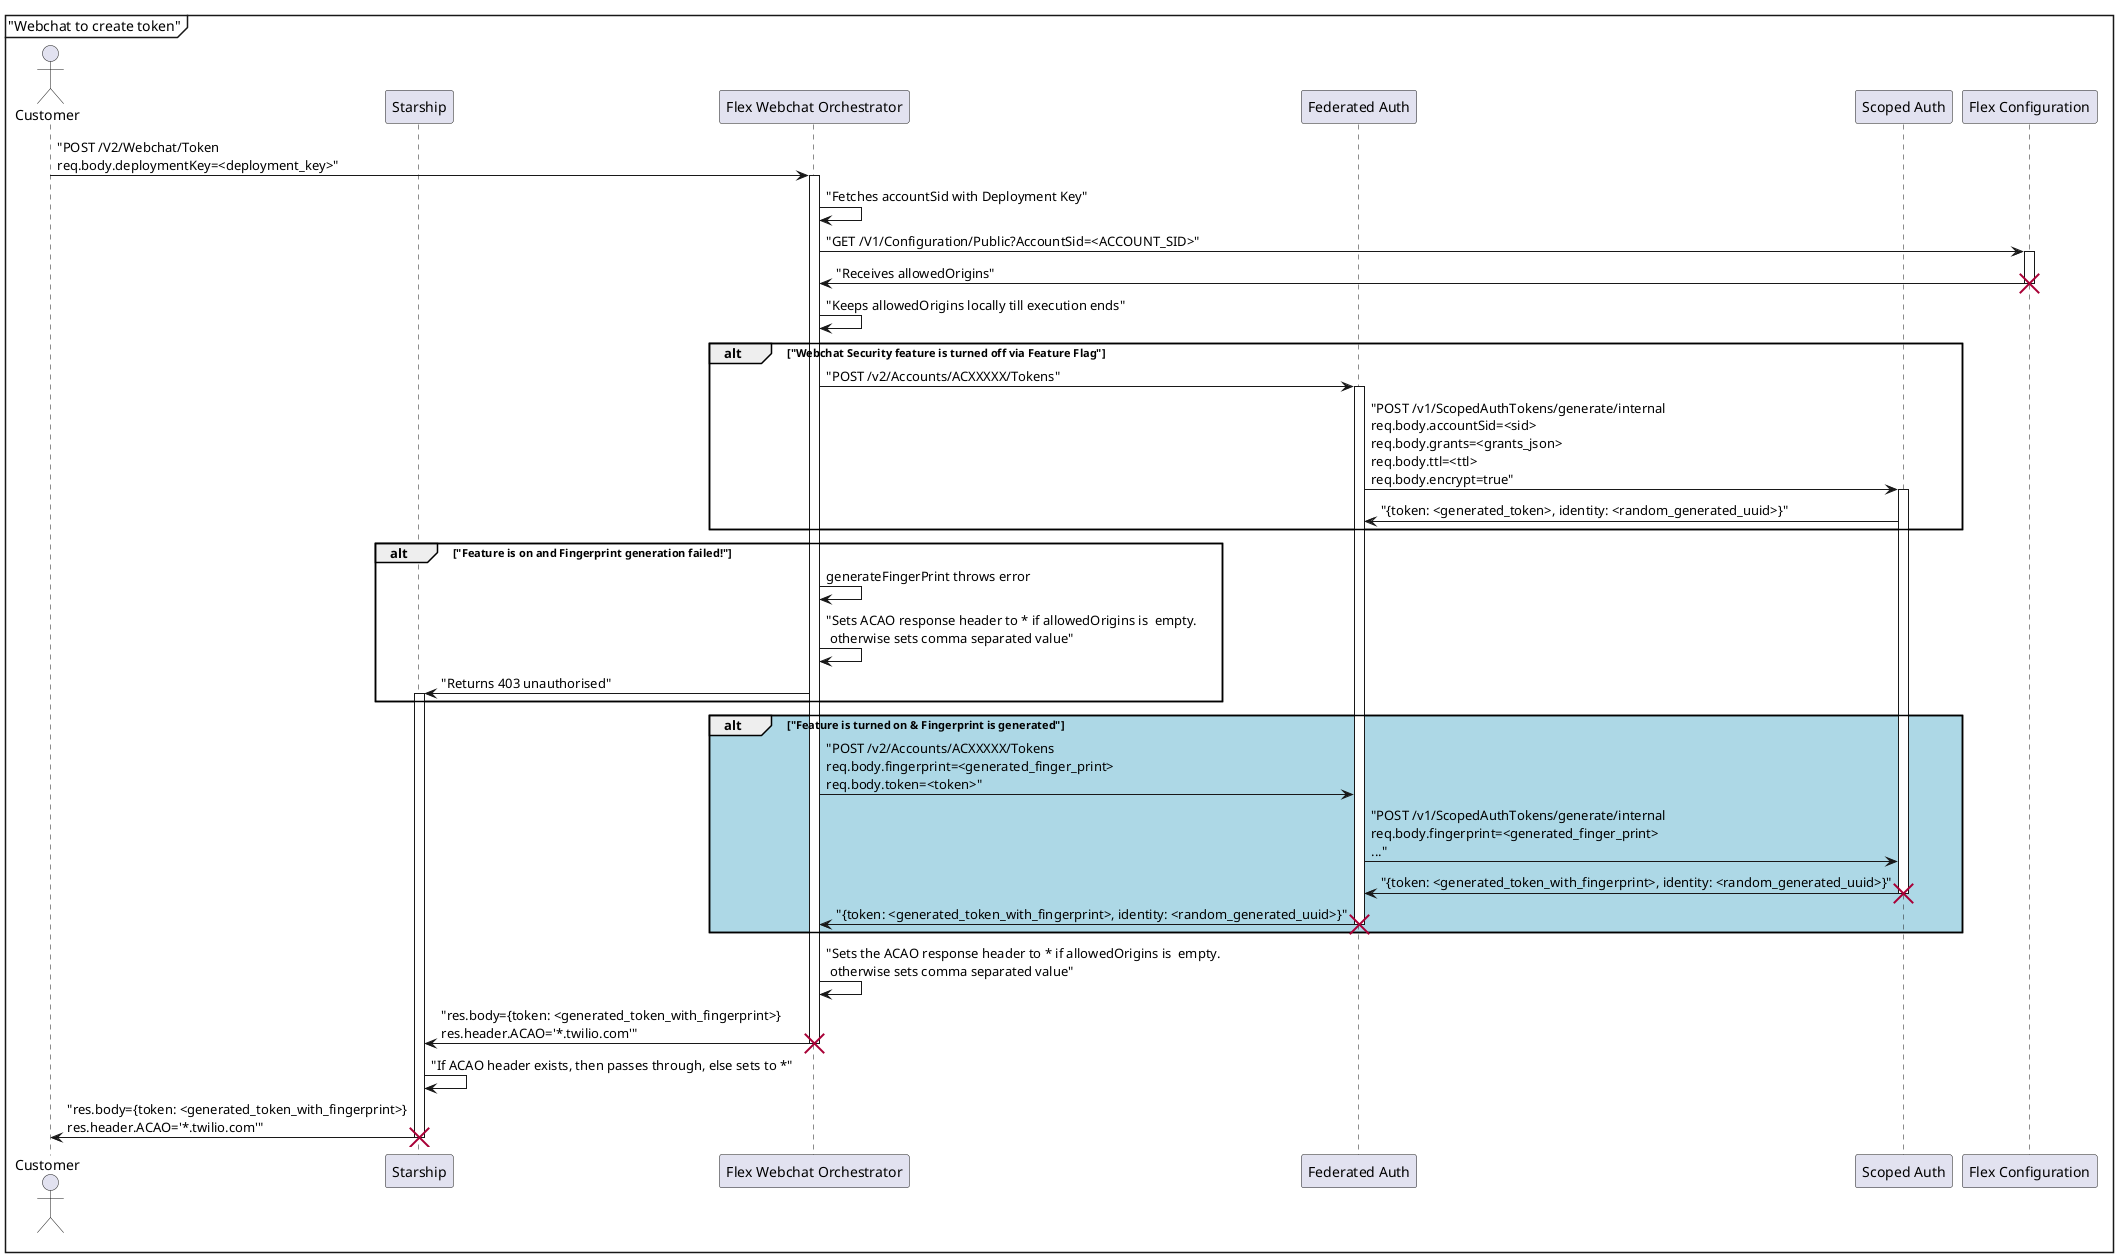 @startuml

actor Customer as C
participant Starship as S
participant "Flex Webchat Orchestrator" as FWO
participant "Federated Auth" as FAS
participant "Scoped Auth" as SAS
participant "Flex Configuration" as FC

skinparam SequenceGroupBodyBackgroundColor #FFFFFF90

mainframe "Webchat to create token"

C -> FWO : "POST /V2/Webchat/Token \nreq.body.deploymentKey=<deployment_key>"
activate FWO
FWO -> FWO : "Fetches accountSid with Deployment Key"
FWO -> FC : "GET /V1/Configuration/Public?AccountSid=<ACCOUNT_SID>"
activate FC
FC -> FWO : "Receives allowedOrigins"
destroy FC
FWO -> FWO : "Keeps allowedOrigins locally till execution ends"

alt "Webchat Security feature is turned off via Feature Flag"
  FWO -> FAS : "POST /v2/Accounts/ACXXXXX/Tokens"
  activate FAS
  FAS -> SAS : "POST /v1/ScopedAuthTokens/generate/internal \nreq.body.accountSid=<sid>\nreq.body.grants=<grants_json>\nreq.body.ttl=<ttl>\nreq.body.encrypt=true"
  activate SAS
  SAS -> FAS : "{token: <generated_token>, identity: <random_generated_uuid>}"
end

alt "Feature is on and Fingerprint generation failed!"
  FWO -> FWO: generateFingerPrint throws error
  FWO -> FWO : "Sets ACAO response header to * if allowedOrigins is  empty. \n otherwise sets comma separated value"
  FWO -> S : "Returns 403 unauthorised"
  activate S
end

alt #LightBlue "Feature is turned on & Fingerprint is generated"
  FWO -> FAS : "POST /v2/Accounts/ACXXXXX/Tokens \nreq.body.fingerprint=<generated_finger_print> \nreq.body.token=<token>" 
  FAS -> SAS : "POST /v1/ScopedAuthTokens/generate/internal \nreq.body.fingerprint=<generated_finger_print>\n..."
  SAS -> FAS : "{token: <generated_token_with_fingerprint>, identity: <random_generated_uuid>}"
  destroy SAS
  FAS -> FWO : "{token: <generated_token_with_fingerprint>, identity: <random_generated_uuid>}"
  destroy FAS
end

FWO -> FWO : "Sets the ACAO response header to * if allowedOrigins is  empty. \n otherwise sets comma separated value"
FWO -> S : "res.body={token: <generated_token_with_fingerprint>}\nres.header.ACAO='*.twilio.com'"
destroy FWO
S -> S : "If ACAO header exists, then passes through, else sets to *"
S -> C : "res.body={token: <generated_token_with_fingerprint>}\nres.header.ACAO='*.twilio.com'"
destroy S

@enduml
